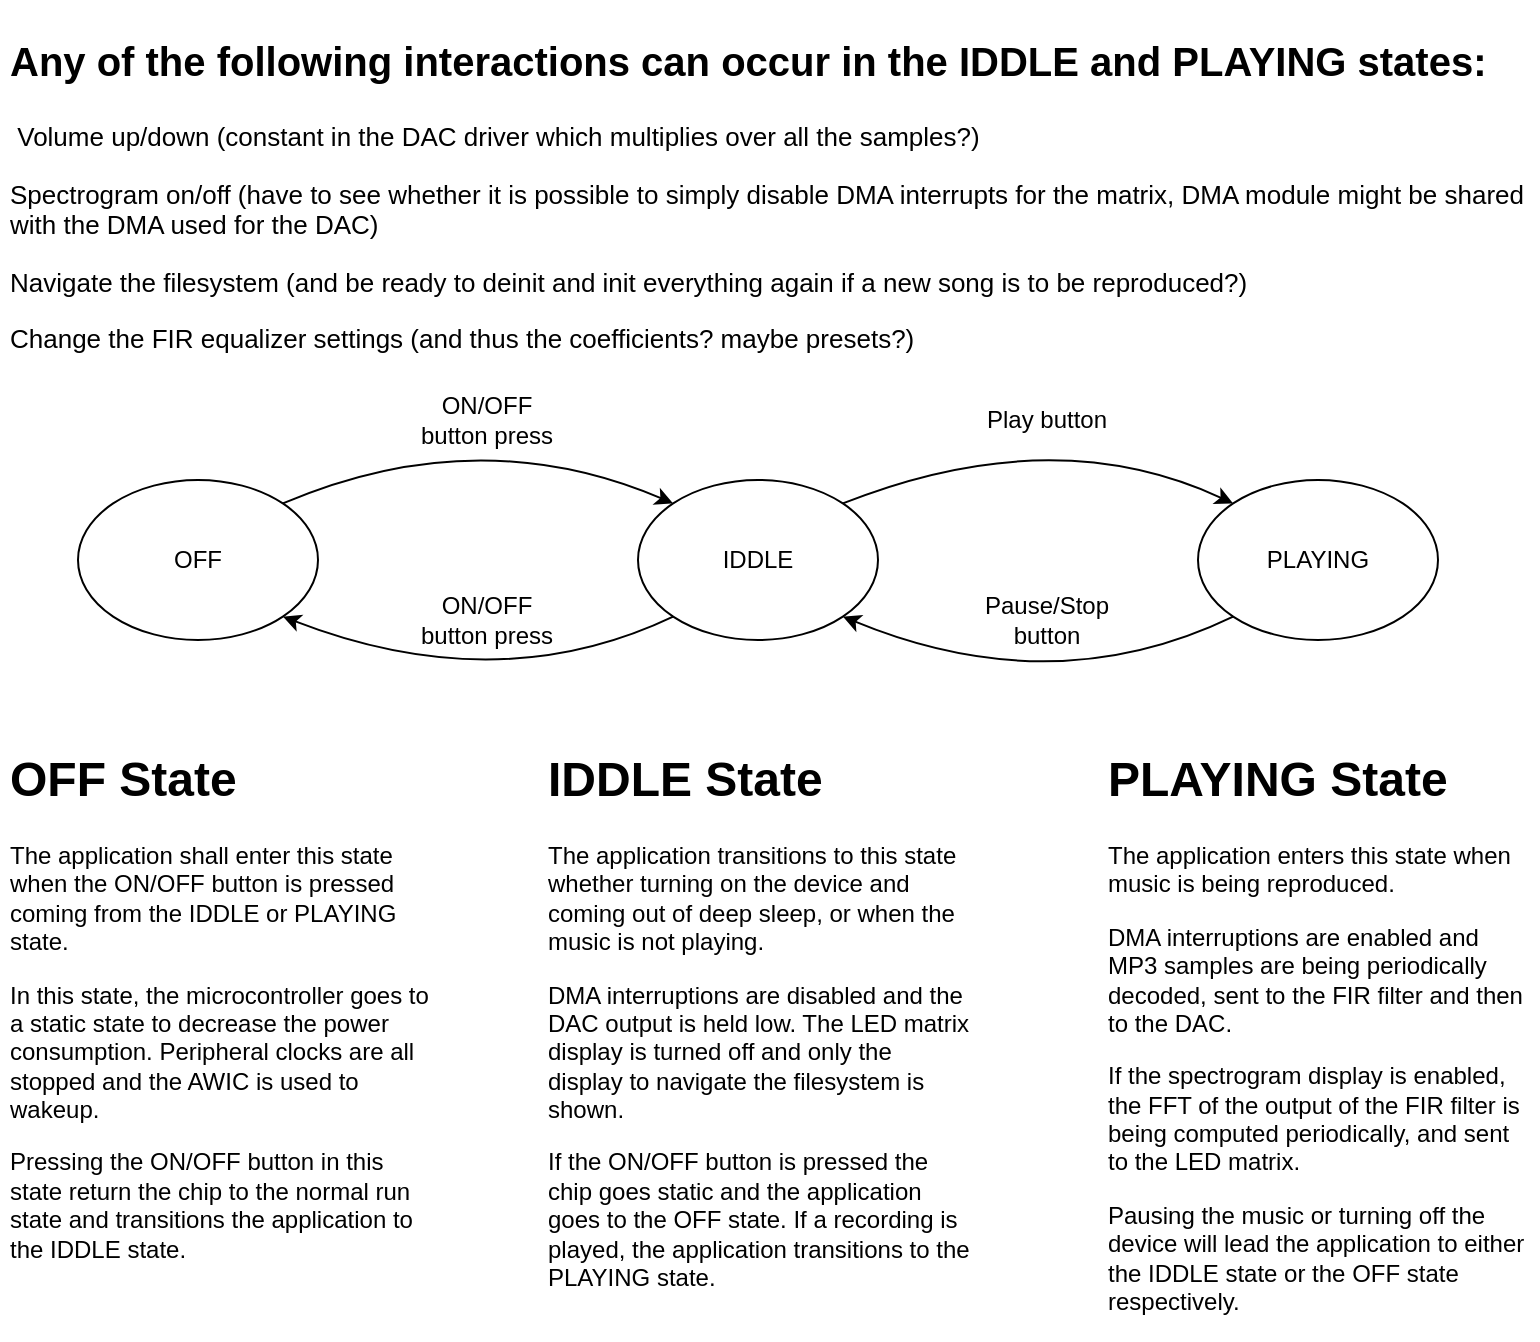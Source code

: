 <mxfile version="14.1.8" type="device"><diagram id="KSQw_-CB0OxJviW5HfjK" name="Page-1"><mxGraphModel dx="1240" dy="1886" grid="1" gridSize="10" guides="1" tooltips="1" connect="1" arrows="1" fold="1" page="1" pageScale="1" pageWidth="850" pageHeight="1100" math="0" shadow="0"><root><mxCell id="0"/><mxCell id="1" parent="0"/><mxCell id="yW2gLoTbfQj5f3oAKZ_I-1" value="OFF" style="ellipse;whiteSpace=wrap;html=1;" vertex="1" parent="1"><mxGeometry x="110" y="90" width="120" height="80" as="geometry"/></mxCell><mxCell id="yW2gLoTbfQj5f3oAKZ_I-2" value="IDDLE" style="ellipse;whiteSpace=wrap;html=1;" vertex="1" parent="1"><mxGeometry x="390" y="90" width="120" height="80" as="geometry"/></mxCell><mxCell id="yW2gLoTbfQj5f3oAKZ_I-3" value="PLAYING" style="ellipse;whiteSpace=wrap;html=1;" vertex="1" parent="1"><mxGeometry x="670" y="90" width="120" height="80" as="geometry"/></mxCell><mxCell id="yW2gLoTbfQj5f3oAKZ_I-4" value="&lt;h1&gt;OFF State&lt;/h1&gt;&lt;p&gt;The application shall enter this state when the ON/OFF button is pressed coming from the IDDLE or PLAYING state.&lt;/p&gt;&lt;p&gt;In this state, the microcontroller goes to a static state to decrease the power consumption. Peripheral clocks are all stopped and the AWIC is used to wakeup.&lt;/p&gt;&lt;p&gt;Pressing the ON/OFF button in this state return the chip to the normal run state and transitions the application to the IDDLE state.&lt;/p&gt;&lt;p&gt;&lt;br&gt;&lt;/p&gt;" style="text;html=1;strokeColor=none;fillColor=none;spacing=5;spacingTop=-20;whiteSpace=wrap;overflow=hidden;rounded=0;" vertex="1" parent="1"><mxGeometry x="71" y="220" width="220" height="270" as="geometry"/></mxCell><mxCell id="yW2gLoTbfQj5f3oAKZ_I-5" value="&lt;h1&gt;IDDLE State&lt;/h1&gt;&lt;p&gt;The application transitions to this state whether turning on the device and coming out of deep sleep, or when the music is not playing.&lt;/p&gt;&lt;p&gt;DMA interruptions are disabled and the DAC output is held low. The LED matrix display is turned off and only the display to navigate the filesystem is shown.&lt;/p&gt;&lt;p&gt;If the ON/OFF button is pressed the chip goes static and the application goes to the OFF state. If a recording is played, the application transitions to the PLAYING state.&lt;/p&gt;&lt;p&gt;&lt;br&gt;&lt;/p&gt;" style="text;html=1;strokeColor=none;fillColor=none;spacing=5;spacingTop=-20;whiteSpace=wrap;overflow=hidden;rounded=0;" vertex="1" parent="1"><mxGeometry x="340" y="220" width="220" height="300" as="geometry"/></mxCell><mxCell id="yW2gLoTbfQj5f3oAKZ_I-6" value="&lt;h1&gt;PLAYING State&lt;/h1&gt;&lt;p&gt;The application enters this state when music is being reproduced.&lt;/p&gt;&lt;p&gt;DMA interruptions are enabled and MP3 samples are being periodically decoded, sent to the FIR filter and then to the DAC.&lt;/p&gt;&lt;p&gt;If the spectrogram display is enabled, the FFT of the output of the FIR filter is being computed periodically, and sent to the LED matrix.&lt;/p&gt;&lt;p&gt;Pausing the music or turning off the device will lead the application to either the IDDLE state or the OFF state respectively.&lt;/p&gt;&lt;p&gt;&lt;br&gt;&lt;/p&gt;" style="text;html=1;strokeColor=none;fillColor=none;spacing=5;spacingTop=-20;whiteSpace=wrap;overflow=hidden;rounded=0;" vertex="1" parent="1"><mxGeometry x="620" y="220" width="220" height="300" as="geometry"/></mxCell><mxCell id="yW2gLoTbfQj5f3oAKZ_I-9" value="" style="curved=1;endArrow=classic;html=1;exitX=1;exitY=0;exitDx=0;exitDy=0;entryX=0;entryY=0;entryDx=0;entryDy=0;" edge="1" parent="1" source="yW2gLoTbfQj5f3oAKZ_I-1" target="yW2gLoTbfQj5f3oAKZ_I-2"><mxGeometry width="50" height="50" relative="1" as="geometry"><mxPoint x="290" y="130" as="sourcePoint"/><mxPoint x="340" y="80" as="targetPoint"/><Array as="points"><mxPoint x="310" y="60"/></Array></mxGeometry></mxCell><mxCell id="yW2gLoTbfQj5f3oAKZ_I-10" value="" style="curved=1;endArrow=none;html=1;exitX=1;exitY=1;exitDx=0;exitDy=0;entryX=0;entryY=1;entryDx=0;entryDy=0;startArrow=classic;startFill=1;endFill=0;" edge="1" parent="1" source="yW2gLoTbfQj5f3oAKZ_I-1" target="yW2gLoTbfQj5f3oAKZ_I-2"><mxGeometry width="50" height="50" relative="1" as="geometry"><mxPoint x="209.996" y="161.716" as="sourcePoint"/><mxPoint x="405.144" y="161.716" as="targetPoint"/><Array as="points"><mxPoint x="320" y="200"/></Array></mxGeometry></mxCell><mxCell id="yW2gLoTbfQj5f3oAKZ_I-11" value="" style="curved=1;endArrow=classic;html=1;exitX=1;exitY=0;exitDx=0;exitDy=0;entryX=0;entryY=0;entryDx=0;entryDy=0;" edge="1" parent="1" source="yW2gLoTbfQj5f3oAKZ_I-2" target="yW2gLoTbfQj5f3oAKZ_I-3"><mxGeometry width="50" height="50" relative="1" as="geometry"><mxPoint x="499.996" y="101.716" as="sourcePoint"/><mxPoint x="695.144" y="101.716" as="targetPoint"/><Array as="points"><mxPoint x="597.57" y="60"/></Array></mxGeometry></mxCell><mxCell id="yW2gLoTbfQj5f3oAKZ_I-12" value="" style="curved=1;endArrow=none;html=1;exitX=1;exitY=1;exitDx=0;exitDy=0;entryX=0;entryY=1;entryDx=0;entryDy=0;startArrow=classic;startFill=1;endFill=0;" edge="1" parent="1" source="yW2gLoTbfQj5f3oAKZ_I-2" target="yW2gLoTbfQj5f3oAKZ_I-3"><mxGeometry width="50" height="50" relative="1" as="geometry"><mxPoint x="489.996" y="160.004" as="sourcePoint"/><mxPoint x="685.144" y="160.004" as="targetPoint"/><Array as="points"><mxPoint x="597.57" y="201.72"/></Array></mxGeometry></mxCell><mxCell id="yW2gLoTbfQj5f3oAKZ_I-13" value="ON/OFF button press" style="text;html=1;strokeColor=none;fillColor=none;align=center;verticalAlign=middle;whiteSpace=wrap;rounded=0;" vertex="1" parent="1"><mxGeometry x="280" y="50" width="69" height="20" as="geometry"/></mxCell><mxCell id="yW2gLoTbfQj5f3oAKZ_I-14" value="ON/OFF button press" style="text;html=1;strokeColor=none;fillColor=none;align=center;verticalAlign=middle;whiteSpace=wrap;rounded=0;" vertex="1" parent="1"><mxGeometry x="280" y="150" width="69" height="20" as="geometry"/></mxCell><mxCell id="yW2gLoTbfQj5f3oAKZ_I-15" value="Play button" style="text;html=1;strokeColor=none;fillColor=none;align=center;verticalAlign=middle;whiteSpace=wrap;rounded=0;" vertex="1" parent="1"><mxGeometry x="560" y="50" width="69" height="20" as="geometry"/></mxCell><mxCell id="yW2gLoTbfQj5f3oAKZ_I-16" value="Pause/Stop button" style="text;html=1;strokeColor=none;fillColor=none;align=center;verticalAlign=middle;whiteSpace=wrap;rounded=0;" vertex="1" parent="1"><mxGeometry x="560" y="150" width="69" height="20" as="geometry"/></mxCell><mxCell id="yW2gLoTbfQj5f3oAKZ_I-17" value="&lt;h1&gt;&lt;font style=&quot;font-size: 20px&quot;&gt;Any of the following interactions can occur in the IDDLE and PLAYING states:&lt;/font&gt;&lt;/h1&gt;&lt;p style=&quot;font-size: 13px&quot;&gt;&amp;nbsp;Volume up/down (constant in the DAC driver which multiplies over all the samples?)&lt;/p&gt;&lt;p style=&quot;font-size: 13px&quot;&gt;Spectrogram on/off (have to see whether it is possible to simply disable DMA interrupts for the matrix, DMA module might be shared with the DMA used for the DAC)&lt;/p&gt;&lt;p style=&quot;font-size: 13px&quot;&gt;Navigate the filesystem (and be ready to deinit and init everything again if a new song is to be reproduced?)&lt;/p&gt;&lt;p style=&quot;font-size: 13px&quot;&gt;Change the FIR equalizer settings (and thus the coefficients? maybe presets?)&lt;/p&gt;&lt;p&gt;&lt;br&gt;&lt;/p&gt;" style="text;html=1;strokeColor=none;fillColor=none;spacing=5;spacingTop=-20;whiteSpace=wrap;overflow=hidden;rounded=0;" vertex="1" parent="1"><mxGeometry x="71" y="-140" width="769" height="180" as="geometry"/></mxCell></root></mxGraphModel></diagram></mxfile>